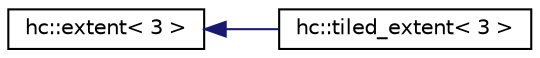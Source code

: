 digraph "Graphical Class Hierarchy"
{
  edge [fontname="Helvetica",fontsize="10",labelfontname="Helvetica",labelfontsize="10"];
  node [fontname="Helvetica",fontsize="10",shape=record];
  rankdir="LR";
  Node1 [label="hc::extent\< 3 \>",height=0.2,width=0.4,color="black", fillcolor="white", style="filled",URL="$classhc_1_1extent.html"];
  Node1 -> Node2 [dir="back",color="midnightblue",fontsize="10",style="solid",fontname="Helvetica"];
  Node2 [label="hc::tiled_extent\< 3 \>",height=0.2,width=0.4,color="black", fillcolor="white", style="filled",URL="$classhc_1_1tiled__extent_3_013_01_4.html",tooltip="Represents an extent subdivided into tiles. "];
}
